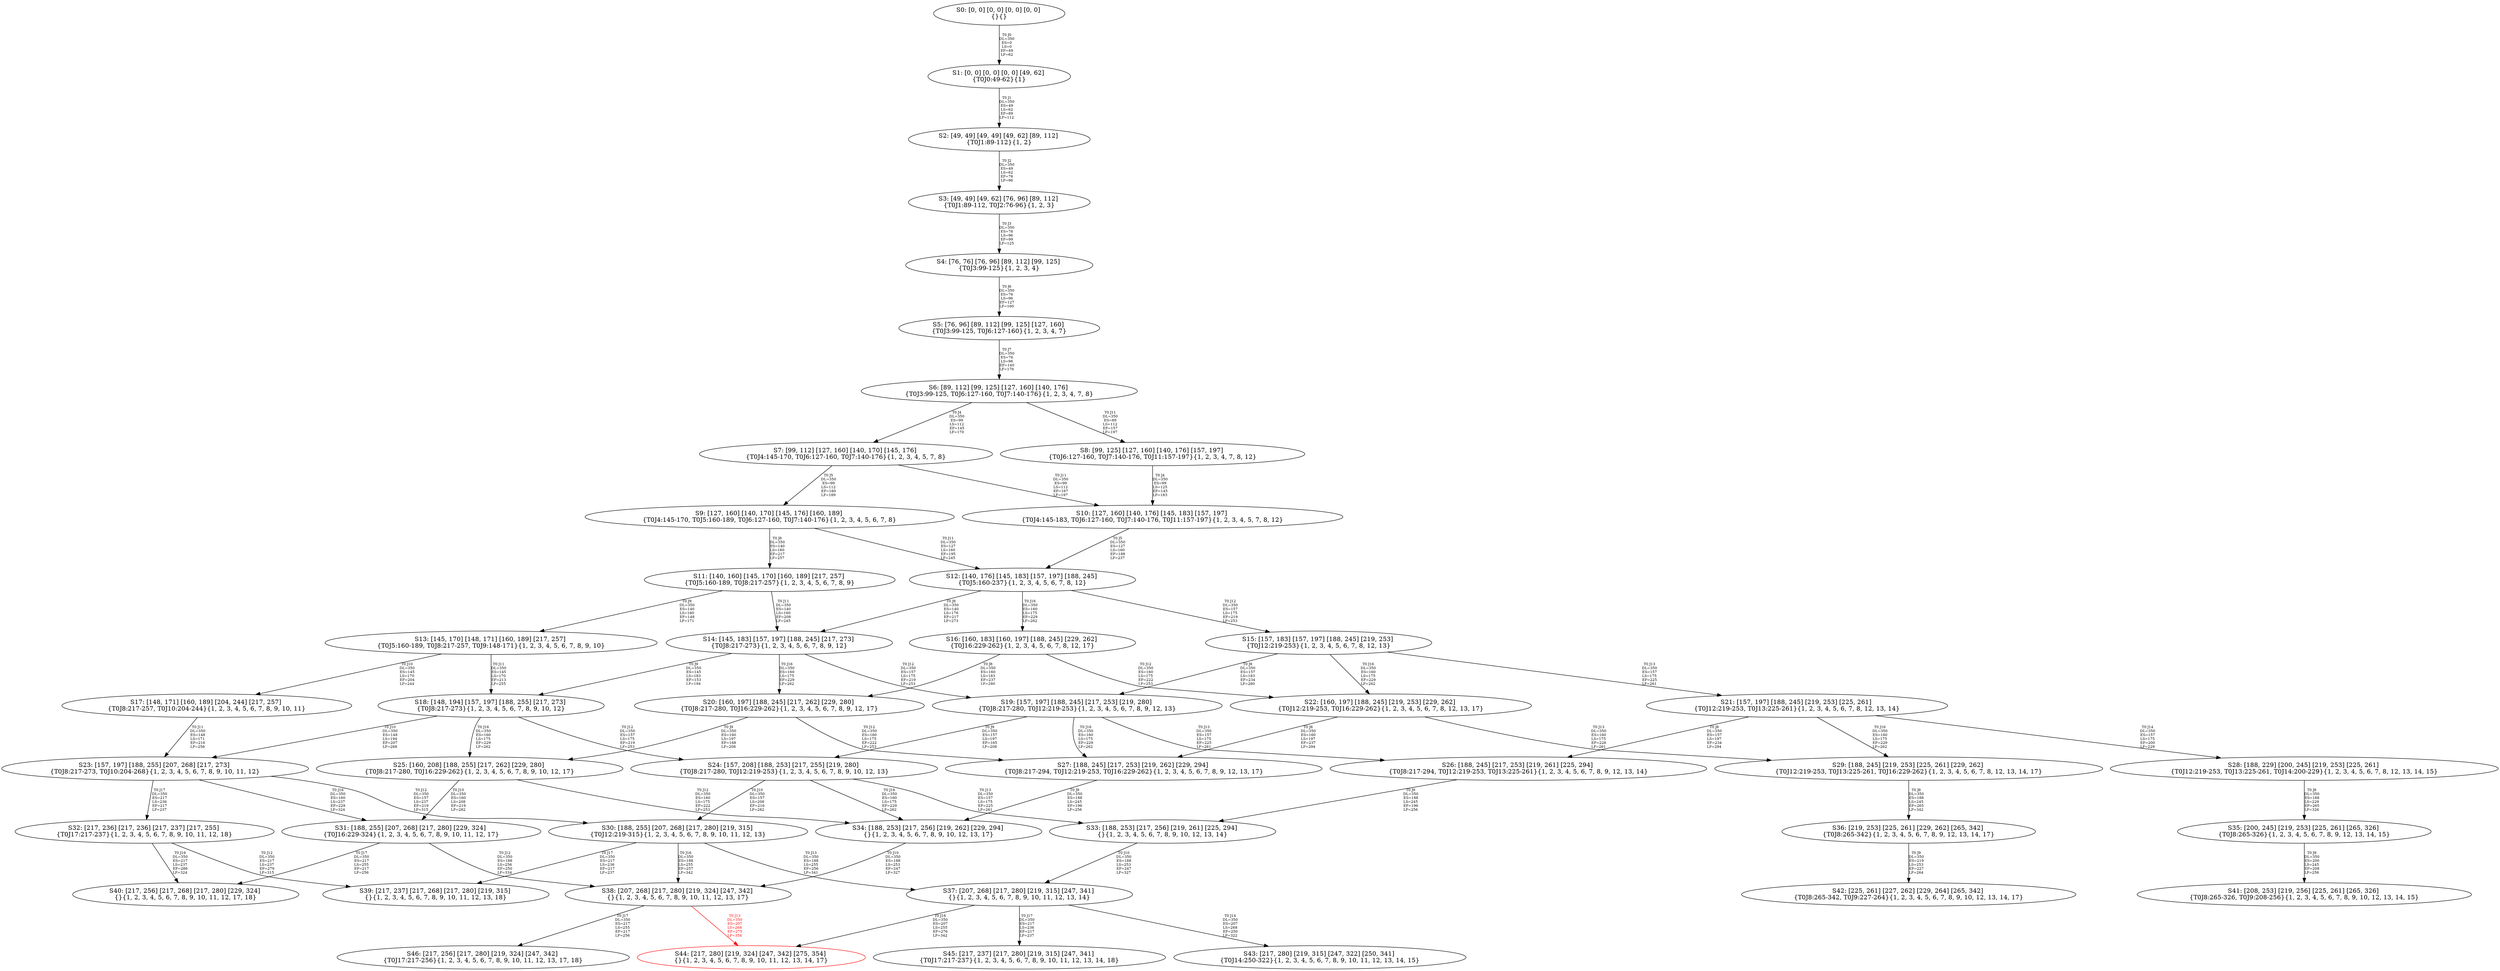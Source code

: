 digraph {
	S0[label="S0: [0, 0] [0, 0] [0, 0] [0, 0] \n{}{}"];
	S1[label="S1: [0, 0] [0, 0] [0, 0] [49, 62] \n{T0J0:49-62}{1}"];
	S2[label="S2: [49, 49] [49, 49] [49, 62] [89, 112] \n{T0J1:89-112}{1, 2}"];
	S3[label="S3: [49, 49] [49, 62] [76, 96] [89, 112] \n{T0J1:89-112, T0J2:76-96}{1, 2, 3}"];
	S4[label="S4: [76, 76] [76, 96] [89, 112] [99, 125] \n{T0J3:99-125}{1, 2, 3, 4}"];
	S5[label="S5: [76, 96] [89, 112] [99, 125] [127, 160] \n{T0J3:99-125, T0J6:127-160}{1, 2, 3, 4, 7}"];
	S6[label="S6: [89, 112] [99, 125] [127, 160] [140, 176] \n{T0J3:99-125, T0J6:127-160, T0J7:140-176}{1, 2, 3, 4, 7, 8}"];
	S7[label="S7: [99, 112] [127, 160] [140, 170] [145, 176] \n{T0J4:145-170, T0J6:127-160, T0J7:140-176}{1, 2, 3, 4, 5, 7, 8}"];
	S8[label="S8: [99, 125] [127, 160] [140, 176] [157, 197] \n{T0J6:127-160, T0J7:140-176, T0J11:157-197}{1, 2, 3, 4, 7, 8, 12}"];
	S9[label="S9: [127, 160] [140, 170] [145, 176] [160, 189] \n{T0J4:145-170, T0J5:160-189, T0J6:127-160, T0J7:140-176}{1, 2, 3, 4, 5, 6, 7, 8}"];
	S10[label="S10: [127, 160] [140, 176] [145, 183] [157, 197] \n{T0J4:145-183, T0J6:127-160, T0J7:140-176, T0J11:157-197}{1, 2, 3, 4, 5, 7, 8, 12}"];
	S11[label="S11: [140, 160] [145, 170] [160, 189] [217, 257] \n{T0J5:160-189, T0J8:217-257}{1, 2, 3, 4, 5, 6, 7, 8, 9}"];
	S12[label="S12: [140, 176] [145, 183] [157, 197] [188, 245] \n{T0J5:160-237}{1, 2, 3, 4, 5, 6, 7, 8, 12}"];
	S13[label="S13: [145, 170] [148, 171] [160, 189] [217, 257] \n{T0J5:160-189, T0J8:217-257, T0J9:148-171}{1, 2, 3, 4, 5, 6, 7, 8, 9, 10}"];
	S14[label="S14: [145, 183] [157, 197] [188, 245] [217, 273] \n{T0J8:217-273}{1, 2, 3, 4, 5, 6, 7, 8, 9, 12}"];
	S15[label="S15: [157, 183] [157, 197] [188, 245] [219, 253] \n{T0J12:219-253}{1, 2, 3, 4, 5, 6, 7, 8, 12, 13}"];
	S16[label="S16: [160, 183] [160, 197] [188, 245] [229, 262] \n{T0J16:229-262}{1, 2, 3, 4, 5, 6, 7, 8, 12, 17}"];
	S17[label="S17: [148, 171] [160, 189] [204, 244] [217, 257] \n{T0J8:217-257, T0J10:204-244}{1, 2, 3, 4, 5, 6, 7, 8, 9, 10, 11}"];
	S18[label="S18: [148, 194] [157, 197] [188, 255] [217, 273] \n{T0J8:217-273}{1, 2, 3, 4, 5, 6, 7, 8, 9, 10, 12}"];
	S19[label="S19: [157, 197] [188, 245] [217, 253] [219, 280] \n{T0J8:217-280, T0J12:219-253}{1, 2, 3, 4, 5, 6, 7, 8, 9, 12, 13}"];
	S20[label="S20: [160, 197] [188, 245] [217, 262] [229, 280] \n{T0J8:217-280, T0J16:229-262}{1, 2, 3, 4, 5, 6, 7, 8, 9, 12, 17}"];
	S21[label="S21: [157, 197] [188, 245] [219, 253] [225, 261] \n{T0J12:219-253, T0J13:225-261}{1, 2, 3, 4, 5, 6, 7, 8, 12, 13, 14}"];
	S22[label="S22: [160, 197] [188, 245] [219, 253] [229, 262] \n{T0J12:219-253, T0J16:229-262}{1, 2, 3, 4, 5, 6, 7, 8, 12, 13, 17}"];
	S23[label="S23: [157, 197] [188, 255] [207, 268] [217, 273] \n{T0J8:217-273, T0J10:204-268}{1, 2, 3, 4, 5, 6, 7, 8, 9, 10, 11, 12}"];
	S24[label="S24: [157, 208] [188, 253] [217, 255] [219, 280] \n{T0J8:217-280, T0J12:219-253}{1, 2, 3, 4, 5, 6, 7, 8, 9, 10, 12, 13}"];
	S25[label="S25: [160, 208] [188, 255] [217, 262] [229, 280] \n{T0J8:217-280, T0J16:229-262}{1, 2, 3, 4, 5, 6, 7, 8, 9, 10, 12, 17}"];
	S26[label="S26: [188, 245] [217, 253] [219, 261] [225, 294] \n{T0J8:217-294, T0J12:219-253, T0J13:225-261}{1, 2, 3, 4, 5, 6, 7, 8, 9, 12, 13, 14}"];
	S27[label="S27: [188, 245] [217, 253] [219, 262] [229, 294] \n{T0J8:217-294, T0J12:219-253, T0J16:229-262}{1, 2, 3, 4, 5, 6, 7, 8, 9, 12, 13, 17}"];
	S28[label="S28: [188, 229] [200, 245] [219, 253] [225, 261] \n{T0J12:219-253, T0J13:225-261, T0J14:200-229}{1, 2, 3, 4, 5, 6, 7, 8, 12, 13, 14, 15}"];
	S29[label="S29: [188, 245] [219, 253] [225, 261] [229, 262] \n{T0J12:219-253, T0J13:225-261, T0J16:229-262}{1, 2, 3, 4, 5, 6, 7, 8, 12, 13, 14, 17}"];
	S30[label="S30: [188, 255] [207, 268] [217, 280] [219, 315] \n{T0J12:219-315}{1, 2, 3, 4, 5, 6, 7, 8, 9, 10, 11, 12, 13}"];
	S31[label="S31: [188, 255] [207, 268] [217, 280] [229, 324] \n{T0J16:229-324}{1, 2, 3, 4, 5, 6, 7, 8, 9, 10, 11, 12, 17}"];
	S32[label="S32: [217, 236] [217, 236] [217, 237] [217, 255] \n{T0J17:217-237}{1, 2, 3, 4, 5, 6, 7, 8, 9, 10, 11, 12, 18}"];
	S33[label="S33: [188, 253] [217, 256] [219, 261] [225, 294] \n{}{1, 2, 3, 4, 5, 6, 7, 8, 9, 10, 12, 13, 14}"];
	S34[label="S34: [188, 253] [217, 256] [219, 262] [229, 294] \n{}{1, 2, 3, 4, 5, 6, 7, 8, 9, 10, 12, 13, 17}"];
	S35[label="S35: [200, 245] [219, 253] [225, 261] [265, 326] \n{T0J8:265-326}{1, 2, 3, 4, 5, 6, 7, 8, 9, 12, 13, 14, 15}"];
	S36[label="S36: [219, 253] [225, 261] [229, 262] [265, 342] \n{T0J8:265-342}{1, 2, 3, 4, 5, 6, 7, 8, 9, 12, 13, 14, 17}"];
	S37[label="S37: [207, 268] [217, 280] [219, 315] [247, 341] \n{}{1, 2, 3, 4, 5, 6, 7, 8, 9, 10, 11, 12, 13, 14}"];
	S38[label="S38: [207, 268] [217, 280] [219, 324] [247, 342] \n{}{1, 2, 3, 4, 5, 6, 7, 8, 9, 10, 11, 12, 13, 17}"];
	S39[label="S39: [217, 237] [217, 268] [217, 280] [219, 315] \n{}{1, 2, 3, 4, 5, 6, 7, 8, 9, 10, 11, 12, 13, 18}"];
	S40[label="S40: [217, 256] [217, 268] [217, 280] [229, 324] \n{}{1, 2, 3, 4, 5, 6, 7, 8, 9, 10, 11, 12, 17, 18}"];
	S41[label="S41: [208, 253] [219, 256] [225, 261] [265, 326] \n{T0J8:265-326, T0J9:208-256}{1, 2, 3, 4, 5, 6, 7, 8, 9, 10, 12, 13, 14, 15}"];
	S42[label="S42: [225, 261] [227, 262] [229, 264] [265, 342] \n{T0J8:265-342, T0J9:227-264}{1, 2, 3, 4, 5, 6, 7, 8, 9, 10, 12, 13, 14, 17}"];
	S43[label="S43: [217, 280] [219, 315] [247, 322] [250, 341] \n{T0J14:250-322}{1, 2, 3, 4, 5, 6, 7, 8, 9, 10, 11, 12, 13, 14, 15}"];
	S44[label="S44: [217, 280] [219, 324] [247, 342] [275, 354] \n{}{1, 2, 3, 4, 5, 6, 7, 8, 9, 10, 11, 12, 13, 14, 17}"];
	S45[label="S45: [217, 237] [217, 280] [219, 315] [247, 341] \n{T0J17:217-237}{1, 2, 3, 4, 5, 6, 7, 8, 9, 10, 11, 12, 13, 14, 18}"];
	S46[label="S46: [217, 256] [217, 280] [219, 324] [247, 342] \n{T0J17:217-256}{1, 2, 3, 4, 5, 6, 7, 8, 9, 10, 11, 12, 13, 17, 18}"];
	S0 -> S1[label="T0 J0\nDL=350\nES=0\nLS=0\nEF=49\nLF=62",fontsize=8];
	S1 -> S2[label="T0 J1\nDL=350\nES=49\nLS=62\nEF=89\nLF=112",fontsize=8];
	S2 -> S3[label="T0 J2\nDL=350\nES=49\nLS=62\nEF=76\nLF=96",fontsize=8];
	S3 -> S4[label="T0 J3\nDL=350\nES=76\nLS=96\nEF=99\nLF=125",fontsize=8];
	S4 -> S5[label="T0 J6\nDL=350\nES=76\nLS=96\nEF=127\nLF=160",fontsize=8];
	S5 -> S6[label="T0 J7\nDL=350\nES=76\nLS=96\nEF=140\nLF=176",fontsize=8];
	S6 -> S7[label="T0 J4\nDL=350\nES=99\nLS=112\nEF=145\nLF=170",fontsize=8];
	S6 -> S8[label="T0 J11\nDL=350\nES=89\nLS=112\nEF=157\nLF=197",fontsize=8];
	S7 -> S9[label="T0 J5\nDL=350\nES=99\nLS=112\nEF=160\nLF=189",fontsize=8];
	S7 -> S10[label="T0 J11\nDL=350\nES=99\nLS=112\nEF=167\nLF=197",fontsize=8];
	S8 -> S10[label="T0 J4\nDL=350\nES=99\nLS=125\nEF=145\nLF=183",fontsize=8];
	S9 -> S11[label="T0 J8\nDL=350\nES=140\nLS=160\nEF=217\nLF=257",fontsize=8];
	S9 -> S12[label="T0 J11\nDL=350\nES=127\nLS=160\nEF=195\nLF=245",fontsize=8];
	S10 -> S12[label="T0 J5\nDL=350\nES=127\nLS=160\nEF=188\nLF=237",fontsize=8];
	S11 -> S13[label="T0 J9\nDL=350\nES=140\nLS=160\nEF=148\nLF=171",fontsize=8];
	S11 -> S14[label="T0 J11\nDL=350\nES=140\nLS=160\nEF=208\nLF=245",fontsize=8];
	S12 -> S14[label="T0 J8\nDL=350\nES=140\nLS=176\nEF=217\nLF=273",fontsize=8];
	S12 -> S15[label="T0 J12\nDL=350\nES=157\nLS=175\nEF=219\nLF=253",fontsize=8];
	S12 -> S16[label="T0 J16\nDL=350\nES=160\nLS=175\nEF=229\nLF=262",fontsize=8];
	S13 -> S17[label="T0 J10\nDL=350\nES=145\nLS=170\nEF=204\nLF=244",fontsize=8];
	S13 -> S18[label="T0 J11\nDL=350\nES=145\nLS=170\nEF=213\nLF=255",fontsize=8];
	S14 -> S18[label="T0 J9\nDL=350\nES=145\nLS=183\nEF=153\nLF=194",fontsize=8];
	S14 -> S19[label="T0 J12\nDL=350\nES=157\nLS=175\nEF=219\nLF=253",fontsize=8];
	S14 -> S20[label="T0 J16\nDL=350\nES=160\nLS=175\nEF=229\nLF=262",fontsize=8];
	S15 -> S19[label="T0 J8\nDL=350\nES=157\nLS=183\nEF=234\nLF=280",fontsize=8];
	S15 -> S21[label="T0 J13\nDL=350\nES=157\nLS=175\nEF=225\nLF=261",fontsize=8];
	S15 -> S22[label="T0 J16\nDL=350\nES=160\nLS=175\nEF=229\nLF=262",fontsize=8];
	S16 -> S20[label="T0 J8\nDL=350\nES=160\nLS=183\nEF=237\nLF=280",fontsize=8];
	S16 -> S22[label="T0 J12\nDL=350\nES=160\nLS=175\nEF=222\nLF=253",fontsize=8];
	S17 -> S23[label="T0 J11\nDL=350\nES=148\nLS=171\nEF=216\nLF=256",fontsize=8];
	S18 -> S23[label="T0 J10\nDL=350\nES=148\nLS=194\nEF=207\nLF=268",fontsize=8];
	S18 -> S24[label="T0 J12\nDL=350\nES=157\nLS=175\nEF=219\nLF=253",fontsize=8];
	S18 -> S25[label="T0 J16\nDL=350\nES=160\nLS=175\nEF=229\nLF=262",fontsize=8];
	S19 -> S24[label="T0 J9\nDL=350\nES=157\nLS=197\nEF=165\nLF=208",fontsize=8];
	S19 -> S26[label="T0 J13\nDL=350\nES=157\nLS=175\nEF=225\nLF=261",fontsize=8];
	S19 -> S27[label="T0 J16\nDL=350\nES=160\nLS=175\nEF=229\nLF=262",fontsize=8];
	S20 -> S25[label="T0 J9\nDL=350\nES=160\nLS=197\nEF=168\nLF=208",fontsize=8];
	S20 -> S27[label="T0 J12\nDL=350\nES=160\nLS=175\nEF=222\nLF=253",fontsize=8];
	S21 -> S26[label="T0 J8\nDL=350\nES=157\nLS=197\nEF=234\nLF=294",fontsize=8];
	S21 -> S28[label="T0 J14\nDL=350\nES=157\nLS=175\nEF=200\nLF=229",fontsize=8];
	S21 -> S29[label="T0 J16\nDL=350\nES=160\nLS=175\nEF=229\nLF=262",fontsize=8];
	S22 -> S27[label="T0 J8\nDL=350\nES=160\nLS=197\nEF=237\nLF=294",fontsize=8];
	S22 -> S29[label="T0 J13\nDL=350\nES=160\nLS=175\nEF=228\nLF=261",fontsize=8];
	S23 -> S30[label="T0 J12\nDL=350\nES=157\nLS=237\nEF=219\nLF=315",fontsize=8];
	S23 -> S31[label="T0 J16\nDL=350\nES=160\nLS=237\nEF=229\nLF=324",fontsize=8];
	S23 -> S32[label="T0 J17\nDL=350\nES=217\nLS=236\nEF=217\nLF=237",fontsize=8];
	S24 -> S30[label="T0 J10\nDL=350\nES=157\nLS=208\nEF=216\nLF=282",fontsize=8];
	S24 -> S33[label="T0 J13\nDL=350\nES=157\nLS=175\nEF=225\nLF=261",fontsize=8];
	S24 -> S34[label="T0 J16\nDL=350\nES=160\nLS=175\nEF=229\nLF=262",fontsize=8];
	S25 -> S31[label="T0 J10\nDL=350\nES=160\nLS=208\nEF=219\nLF=282",fontsize=8];
	S25 -> S34[label="T0 J12\nDL=350\nES=160\nLS=175\nEF=222\nLF=253",fontsize=8];
	S26 -> S33[label="T0 J9\nDL=350\nES=188\nLS=245\nEF=196\nLF=256",fontsize=8];
	S27 -> S34[label="T0 J9\nDL=350\nES=188\nLS=245\nEF=196\nLF=256",fontsize=8];
	S28 -> S35[label="T0 J8\nDL=350\nES=188\nLS=229\nEF=265\nLF=326",fontsize=8];
	S29 -> S36[label="T0 J8\nDL=350\nES=188\nLS=245\nEF=265\nLF=342",fontsize=8];
	S30 -> S37[label="T0 J13\nDL=350\nES=188\nLS=255\nEF=256\nLF=341",fontsize=8];
	S30 -> S38[label="T0 J16\nDL=350\nES=188\nLS=255\nEF=257\nLF=342",fontsize=8];
	S30 -> S39[label="T0 J17\nDL=350\nES=217\nLS=236\nEF=217\nLF=237",fontsize=8];
	S31 -> S38[label="T0 J12\nDL=350\nES=188\nLS=256\nEF=250\nLF=334",fontsize=8];
	S31 -> S40[label="T0 J17\nDL=350\nES=217\nLS=255\nEF=217\nLF=256",fontsize=8];
	S32 -> S39[label="T0 J12\nDL=350\nES=217\nLS=237\nEF=279\nLF=315",fontsize=8];
	S32 -> S40[label="T0 J16\nDL=350\nES=217\nLS=237\nEF=286\nLF=324",fontsize=8];
	S33 -> S37[label="T0 J10\nDL=350\nES=188\nLS=253\nEF=247\nLF=327",fontsize=8];
	S34 -> S38[label="T0 J10\nDL=350\nES=188\nLS=253\nEF=247\nLF=327",fontsize=8];
	S35 -> S41[label="T0 J9\nDL=350\nES=200\nLS=245\nEF=208\nLF=256",fontsize=8];
	S36 -> S42[label="T0 J9\nDL=350\nES=219\nLS=253\nEF=227\nLF=264",fontsize=8];
	S37 -> S43[label="T0 J14\nDL=350\nES=207\nLS=268\nEF=250\nLF=322",fontsize=8];
	S37 -> S44[label="T0 J16\nDL=350\nES=207\nLS=255\nEF=276\nLF=342",fontsize=8];
	S37 -> S45[label="T0 J17\nDL=350\nES=217\nLS=236\nEF=217\nLF=237",fontsize=8];
	S38 -> S44[label="T0 J13\nDL=350\nES=207\nLS=268\nEF=275\nLF=354",color=Red,fontcolor=Red,fontsize=8];
S44[color=Red];
	S38 -> S46[label="T0 J17\nDL=350\nES=217\nLS=255\nEF=217\nLF=256",fontsize=8];
}
